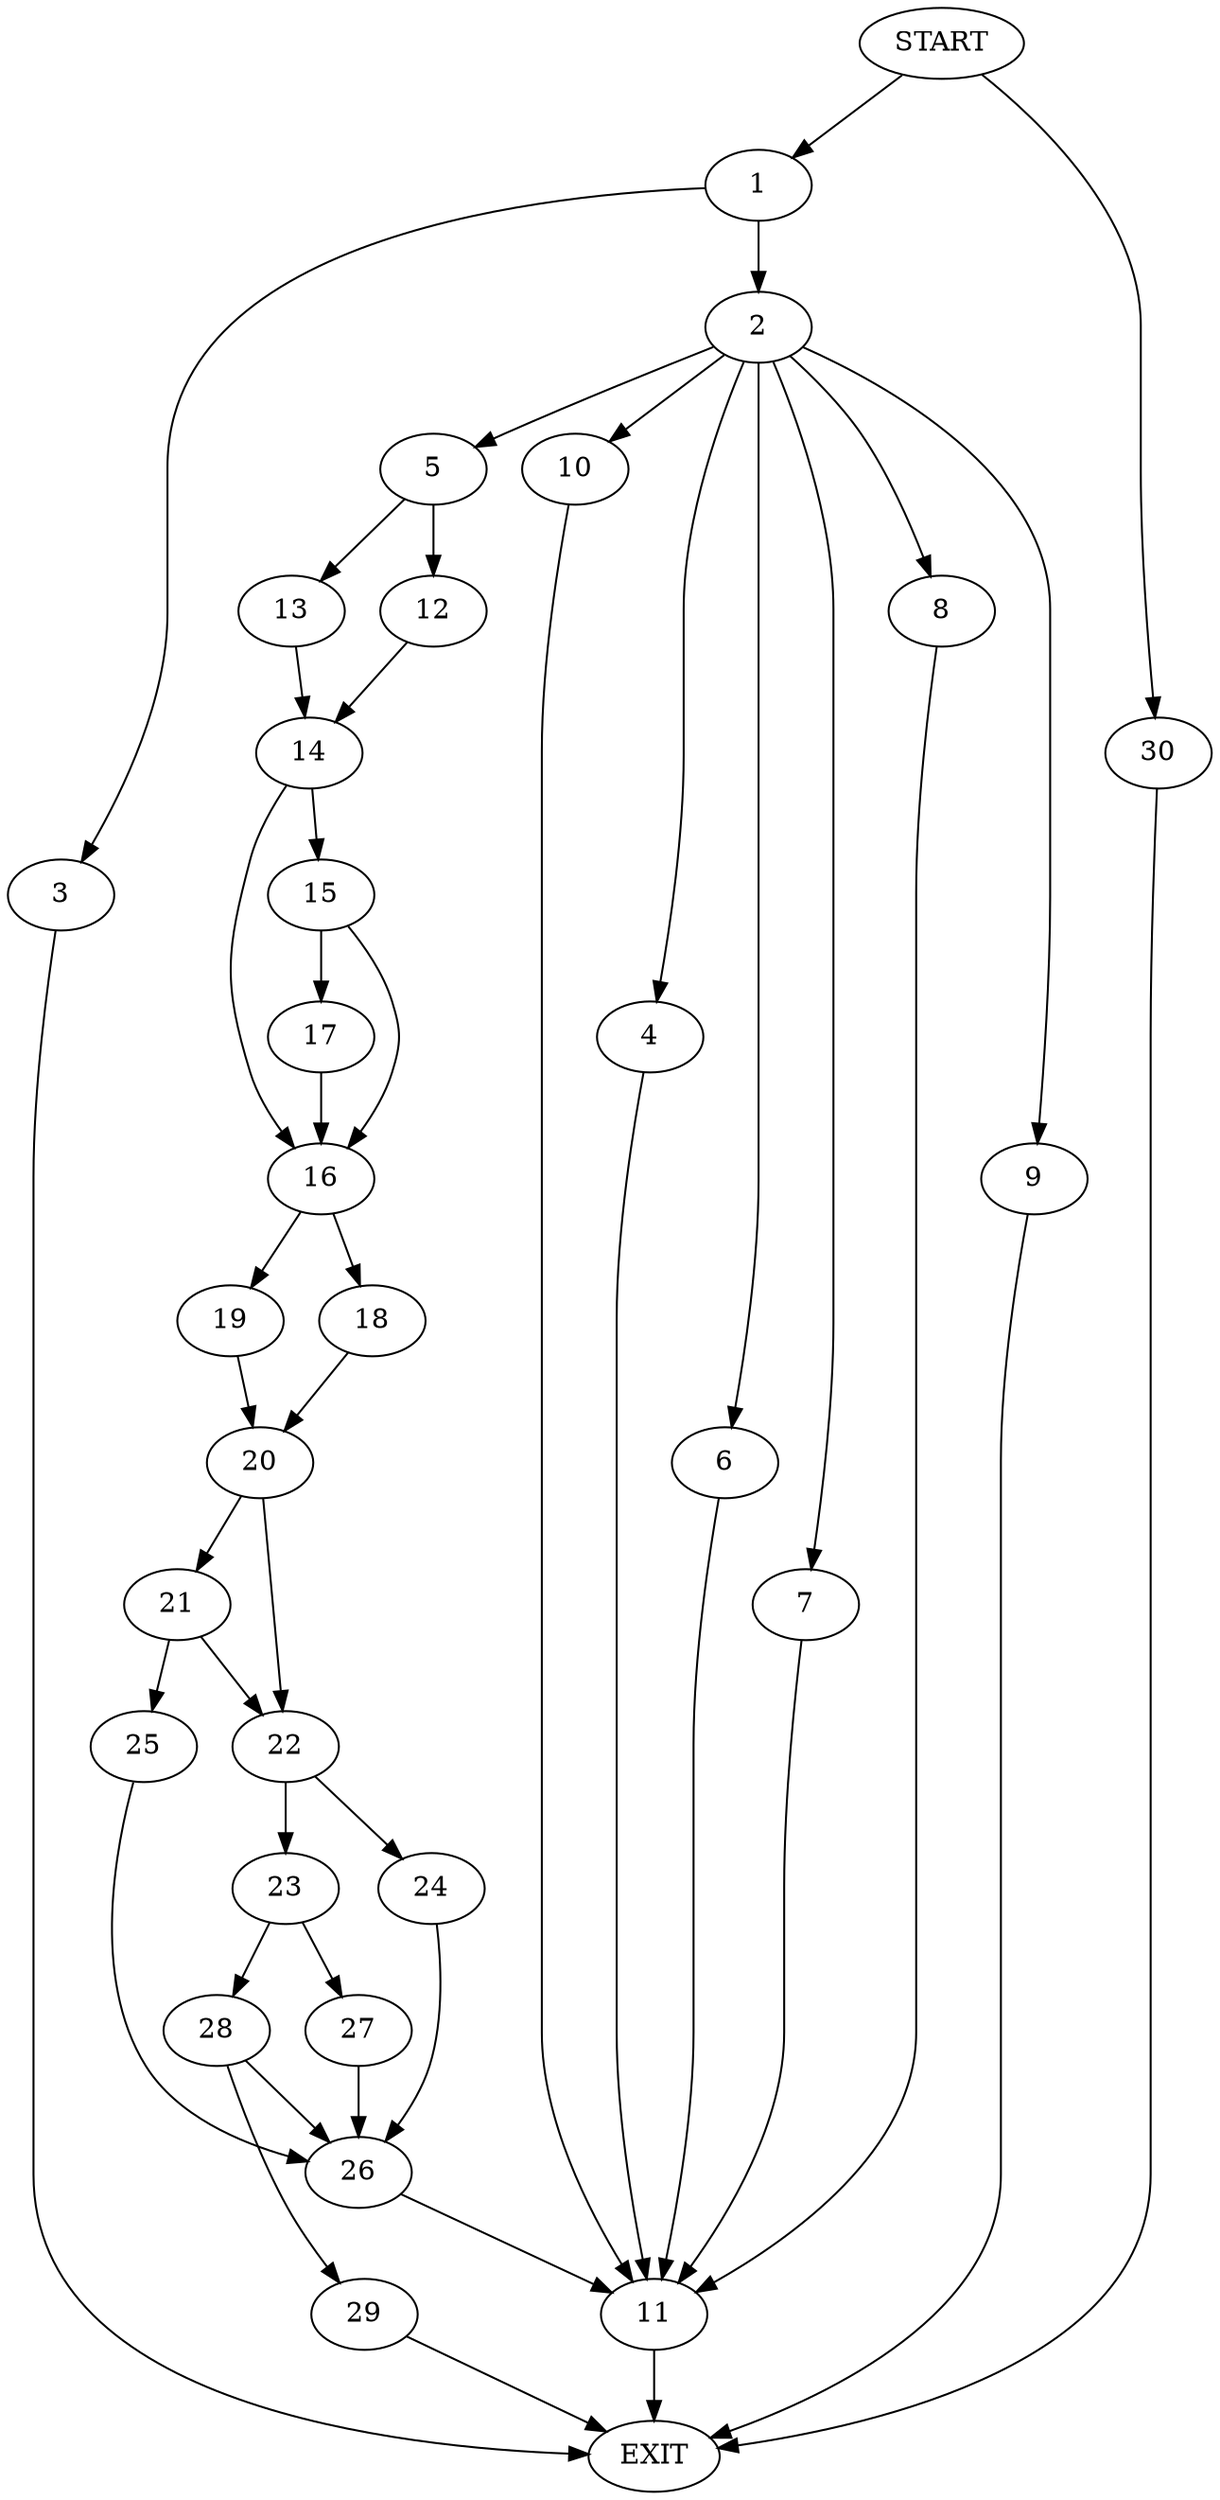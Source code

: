 digraph {
0 [label="START"]
31 [label="EXIT"]
0 -> 1
1 -> 2
1 -> 3
2 -> 4
2 -> 5
2 -> 6
2 -> 7
2 -> 8
2 -> 9
2 -> 10
3 -> 31
7 -> 11
4 -> 11
9 -> 31
10 -> 11
6 -> 11
5 -> 12
5 -> 13
8 -> 11
11 -> 31
12 -> 14
13 -> 14
14 -> 15
14 -> 16
15 -> 17
15 -> 16
16 -> 18
16 -> 19
17 -> 16
18 -> 20
19 -> 20
20 -> 21
20 -> 22
22 -> 23
22 -> 24
21 -> 22
21 -> 25
25 -> 26
26 -> 11
23 -> 27
23 -> 28
24 -> 26
27 -> 26
28 -> 29
28 -> 26
29 -> 31
0 -> 30
30 -> 31
}
